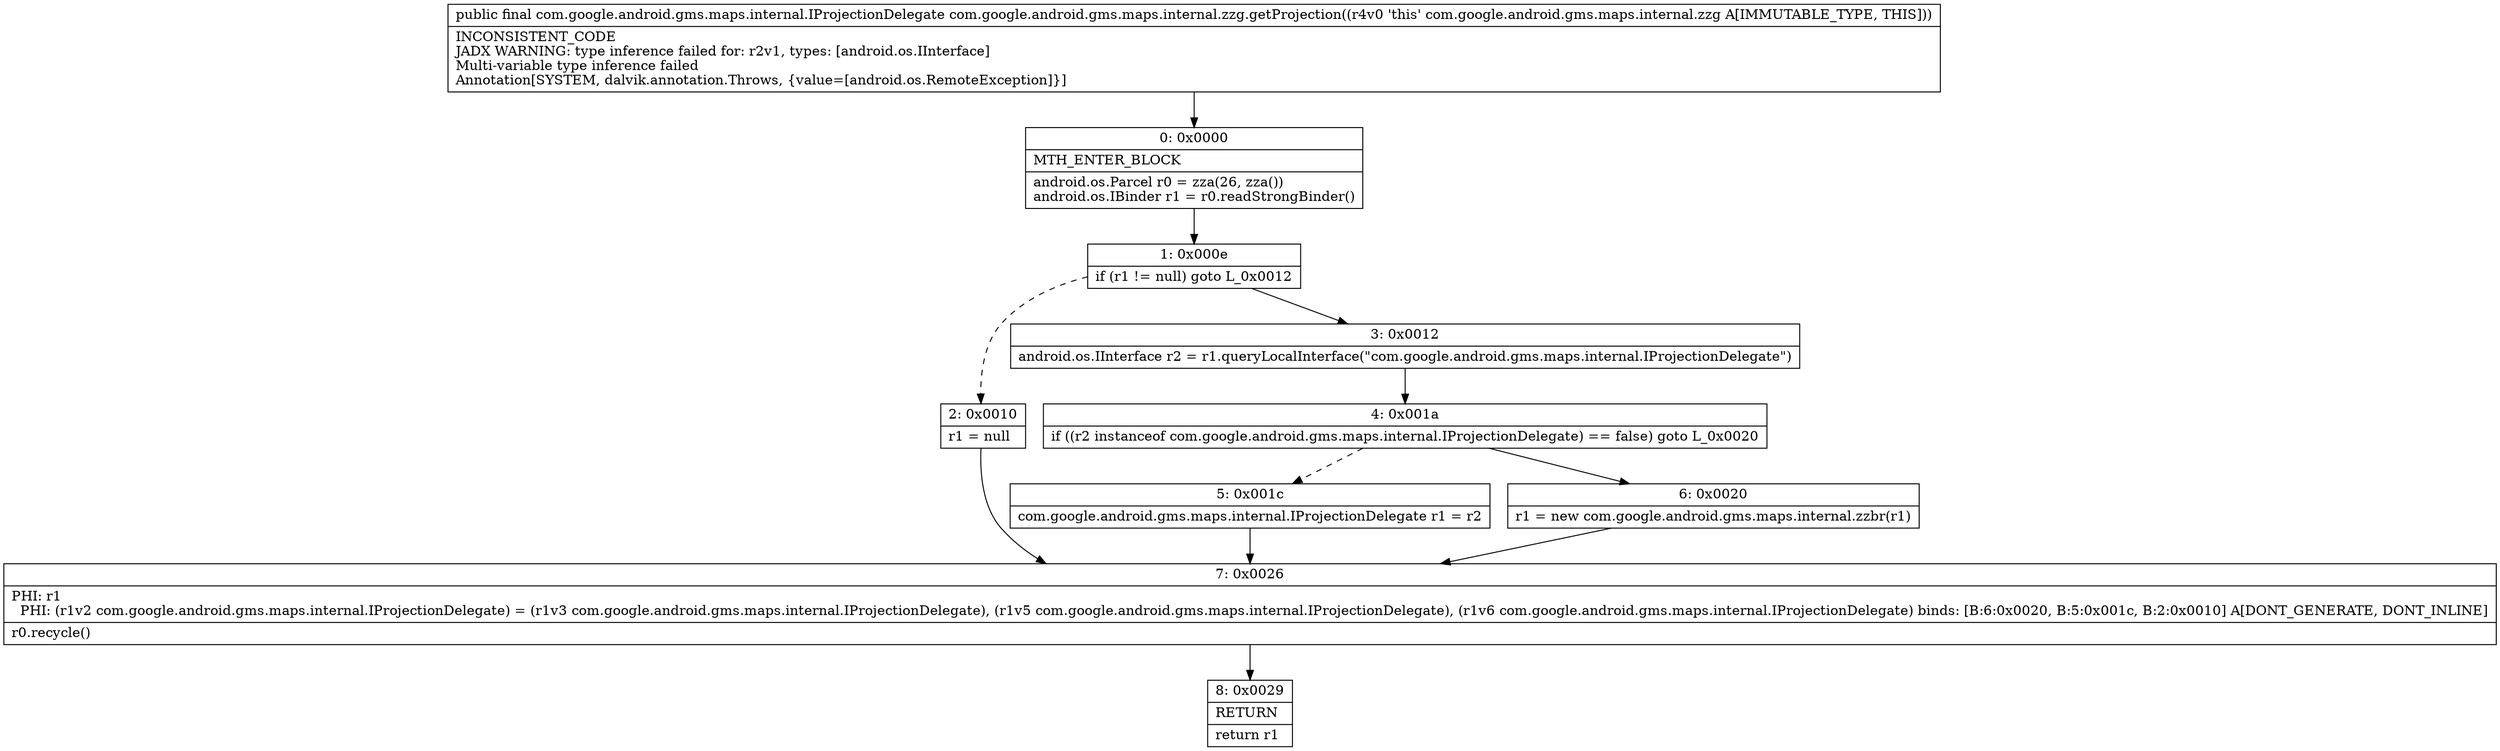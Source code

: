 digraph "CFG forcom.google.android.gms.maps.internal.zzg.getProjection()Lcom\/google\/android\/gms\/maps\/internal\/IProjectionDelegate;" {
Node_0 [shape=record,label="{0\:\ 0x0000|MTH_ENTER_BLOCK\l|android.os.Parcel r0 = zza(26, zza())\landroid.os.IBinder r1 = r0.readStrongBinder()\l}"];
Node_1 [shape=record,label="{1\:\ 0x000e|if (r1 != null) goto L_0x0012\l}"];
Node_2 [shape=record,label="{2\:\ 0x0010|r1 = null\l}"];
Node_3 [shape=record,label="{3\:\ 0x0012|android.os.IInterface r2 = r1.queryLocalInterface(\"com.google.android.gms.maps.internal.IProjectionDelegate\")\l}"];
Node_4 [shape=record,label="{4\:\ 0x001a|if ((r2 instanceof com.google.android.gms.maps.internal.IProjectionDelegate) == false) goto L_0x0020\l}"];
Node_5 [shape=record,label="{5\:\ 0x001c|com.google.android.gms.maps.internal.IProjectionDelegate r1 = r2\l}"];
Node_6 [shape=record,label="{6\:\ 0x0020|r1 = new com.google.android.gms.maps.internal.zzbr(r1)\l}"];
Node_7 [shape=record,label="{7\:\ 0x0026|PHI: r1 \l  PHI: (r1v2 com.google.android.gms.maps.internal.IProjectionDelegate) = (r1v3 com.google.android.gms.maps.internal.IProjectionDelegate), (r1v5 com.google.android.gms.maps.internal.IProjectionDelegate), (r1v6 com.google.android.gms.maps.internal.IProjectionDelegate) binds: [B:6:0x0020, B:5:0x001c, B:2:0x0010] A[DONT_GENERATE, DONT_INLINE]\l|r0.recycle()\l}"];
Node_8 [shape=record,label="{8\:\ 0x0029|RETURN\l|return r1\l}"];
MethodNode[shape=record,label="{public final com.google.android.gms.maps.internal.IProjectionDelegate com.google.android.gms.maps.internal.zzg.getProjection((r4v0 'this' com.google.android.gms.maps.internal.zzg A[IMMUTABLE_TYPE, THIS]))  | INCONSISTENT_CODE\lJADX WARNING: type inference failed for: r2v1, types: [android.os.IInterface]\lMulti\-variable type inference failed\lAnnotation[SYSTEM, dalvik.annotation.Throws, \{value=[android.os.RemoteException]\}]\l}"];
MethodNode -> Node_0;
Node_0 -> Node_1;
Node_1 -> Node_2[style=dashed];
Node_1 -> Node_3;
Node_2 -> Node_7;
Node_3 -> Node_4;
Node_4 -> Node_5[style=dashed];
Node_4 -> Node_6;
Node_5 -> Node_7;
Node_6 -> Node_7;
Node_7 -> Node_8;
}

